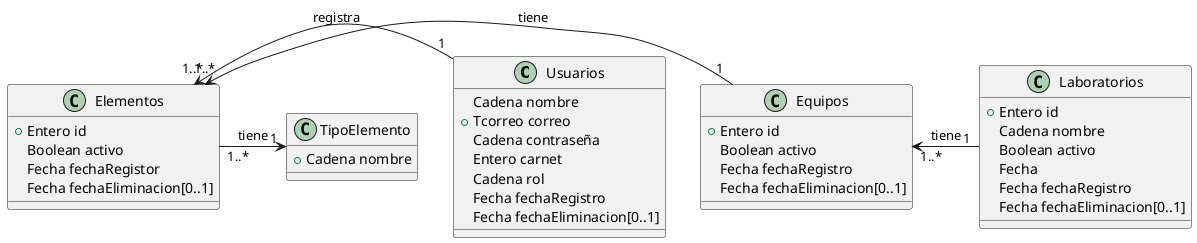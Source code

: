 @startuml
class Usuarios{
	Cadena nombre
	+ Tcorreo correo
	Cadena contraseña
	Entero carnet
	Cadena rol
	Fecha fechaRegistro
	Fecha fechaEliminacion[0..1]
}

class Laboratorios{
	+ Entero id
	Cadena nombre
	Boolean activo
	Fecha
	Fecha fechaRegistro
	Fecha fechaEliminacion[0..1]
}

class Equipos{
	+ Entero id
	Boolean activo
	Fecha fechaRegistro
	Fecha fechaEliminacion[0..1]
}

class TipoElemento{
	+ Cadena nombre
}

class Elementos{
	+ Entero id
	Boolean activo
	Fecha fechaRegistor
	Fecha fechaEliminacion[0..1]
}

Elementos "1..*" <- "1" Equipos : tiene
Equipos "1..*" <- "1" Laboratorios : tiene
Elementos "1..*" <- "1" Usuarios : registra
Elementos "1..*" -> "1" TipoElemento : tiene
@enduml
